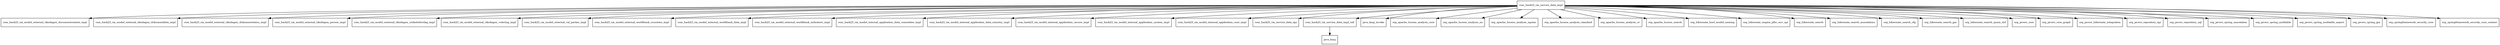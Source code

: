 digraph service_data_impl_2018_5_22_SNAPSHOT_package_dependencies {
  node [shape = box, fontsize=10.0];
  com_hack23_cia_service_data_impl -> com_hack23_cia_model_external_riksdagen_documentcontent_impl;
  com_hack23_cia_service_data_impl -> com_hack23_cia_model_external_riksdagen_dokumentlista_impl;
  com_hack23_cia_service_data_impl -> com_hack23_cia_model_external_riksdagen_dokumentstatus_impl;
  com_hack23_cia_service_data_impl -> com_hack23_cia_model_external_riksdagen_person_impl;
  com_hack23_cia_service_data_impl -> com_hack23_cia_model_external_riksdagen_utskottsforslag_impl;
  com_hack23_cia_service_data_impl -> com_hack23_cia_model_external_riksdagen_votering_impl;
  com_hack23_cia_service_data_impl -> com_hack23_cia_model_external_val_partier_impl;
  com_hack23_cia_service_data_impl -> com_hack23_cia_model_external_worldbank_countries_impl;
  com_hack23_cia_service_data_impl -> com_hack23_cia_model_external_worldbank_data_impl;
  com_hack23_cia_service_data_impl -> com_hack23_cia_model_external_worldbank_indicators_impl;
  com_hack23_cia_service_data_impl -> com_hack23_cia_model_internal_application_data_committee_impl;
  com_hack23_cia_service_data_impl -> com_hack23_cia_model_internal_application_data_ministry_impl;
  com_hack23_cia_service_data_impl -> com_hack23_cia_model_internal_application_secure_impl;
  com_hack23_cia_service_data_impl -> com_hack23_cia_model_internal_application_system_impl;
  com_hack23_cia_service_data_impl -> com_hack23_cia_model_internal_application_user_impl;
  com_hack23_cia_service_data_impl -> com_hack23_cia_service_data_api;
  com_hack23_cia_service_data_impl -> com_hack23_cia_service_data_impl_util;
  com_hack23_cia_service_data_impl -> java_lang_invoke;
  com_hack23_cia_service_data_impl -> org_apache_lucene_analysis_core;
  com_hack23_cia_service_data_impl -> org_apache_lucene_analysis_en;
  com_hack23_cia_service_data_impl -> org_apache_lucene_analysis_ngram;
  com_hack23_cia_service_data_impl -> org_apache_lucene_analysis_standard;
  com_hack23_cia_service_data_impl -> org_apache_lucene_analysis_sv;
  com_hack23_cia_service_data_impl -> org_apache_lucene_search;
  com_hack23_cia_service_data_impl -> org_hibernate_boot_model_naming;
  com_hack23_cia_service_data_impl -> org_hibernate_engine_jdbc_env_spi;
  com_hack23_cia_service_data_impl -> org_hibernate_search;
  com_hack23_cia_service_data_impl -> org_hibernate_search_annotations;
  com_hack23_cia_service_data_impl -> org_hibernate_search_cfg;
  com_hack23_cia_service_data_impl -> org_hibernate_search_jpa;
  com_hack23_cia_service_data_impl -> org_hibernate_search_query_dsl;
  com_hack23_cia_service_data_impl -> org_javers_core;
  com_hack23_cia_service_data_impl -> org_javers_core_graph;
  com_hack23_cia_service_data_impl -> org_javers_hibernate_integration;
  com_hack23_cia_service_data_impl -> org_javers_repository_api;
  com_hack23_cia_service_data_impl -> org_javers_repository_sql;
  com_hack23_cia_service_data_impl -> org_javers_spring_annotation;
  com_hack23_cia_service_data_impl -> org_javers_spring_auditable;
  com_hack23_cia_service_data_impl -> org_javers_spring_auditable_aspect;
  com_hack23_cia_service_data_impl -> org_javers_spring_jpa;
  com_hack23_cia_service_data_impl -> org_springframework_security_core;
  com_hack23_cia_service_data_impl -> org_springframework_security_core_context;
  com_hack23_cia_service_data_impl_util -> java_lang;
}
